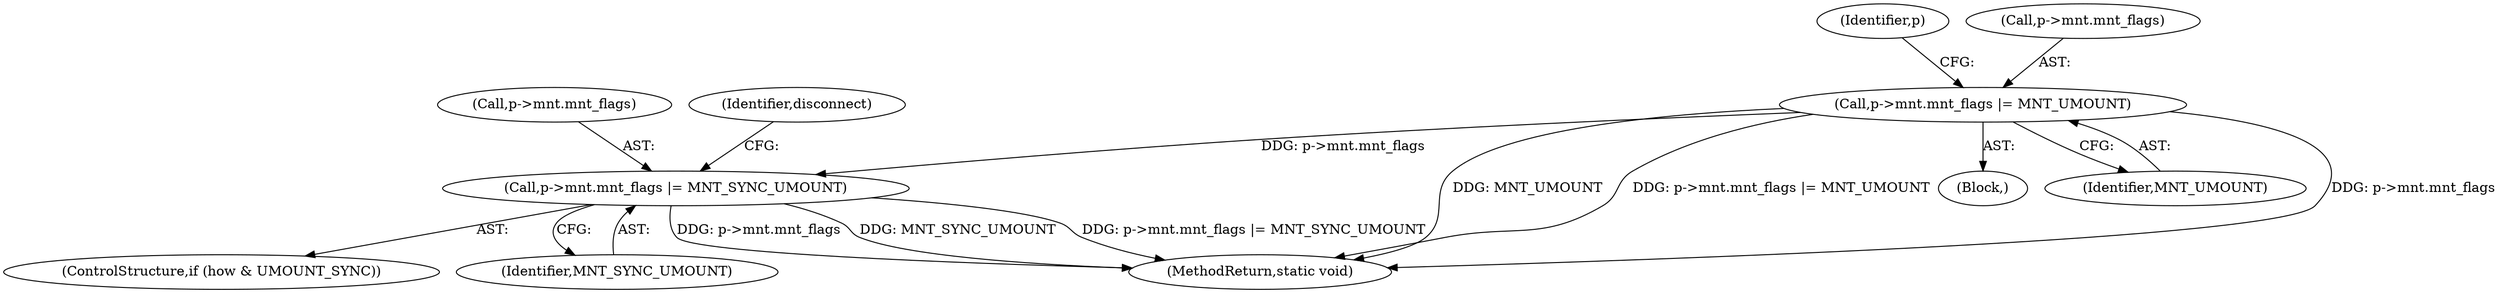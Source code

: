 digraph "0_linux_ce07d891a0891d3c0d0c2d73d577490486b809e1_1@pointer" {
"1000128" [label="(Call,p->mnt.mnt_flags |= MNT_UMOUNT)"];
"1000185" [label="(Call,p->mnt.mnt_flags |= MNT_SYNC_UMOUNT)"];
"1000186" [label="(Call,p->mnt.mnt_flags)"];
"1000191" [label="(Identifier,MNT_SYNC_UMOUNT)"];
"1000185" [label="(Call,p->mnt.mnt_flags |= MNT_SYNC_UMOUNT)"];
"1000245" [label="(MethodReturn,static void)"];
"1000138" [label="(Identifier,p)"];
"1000181" [label="(ControlStructure,if (how & UMOUNT_SYNC))"];
"1000127" [label="(Block,)"];
"1000129" [label="(Call,p->mnt.mnt_flags)"];
"1000193" [label="(Identifier,disconnect)"];
"1000134" [label="(Identifier,MNT_UMOUNT)"];
"1000128" [label="(Call,p->mnt.mnt_flags |= MNT_UMOUNT)"];
"1000128" -> "1000127"  [label="AST: "];
"1000128" -> "1000134"  [label="CFG: "];
"1000129" -> "1000128"  [label="AST: "];
"1000134" -> "1000128"  [label="AST: "];
"1000138" -> "1000128"  [label="CFG: "];
"1000128" -> "1000245"  [label="DDG: p->mnt.mnt_flags"];
"1000128" -> "1000245"  [label="DDG: MNT_UMOUNT"];
"1000128" -> "1000245"  [label="DDG: p->mnt.mnt_flags |= MNT_UMOUNT"];
"1000128" -> "1000185"  [label="DDG: p->mnt.mnt_flags"];
"1000185" -> "1000181"  [label="AST: "];
"1000185" -> "1000191"  [label="CFG: "];
"1000186" -> "1000185"  [label="AST: "];
"1000191" -> "1000185"  [label="AST: "];
"1000193" -> "1000185"  [label="CFG: "];
"1000185" -> "1000245"  [label="DDG: p->mnt.mnt_flags |= MNT_SYNC_UMOUNT"];
"1000185" -> "1000245"  [label="DDG: p->mnt.mnt_flags"];
"1000185" -> "1000245"  [label="DDG: MNT_SYNC_UMOUNT"];
}
